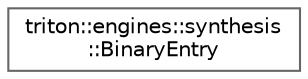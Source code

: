 digraph "Graphical Class Hierarchy"
{
 // LATEX_PDF_SIZE
  bgcolor="transparent";
  edge [fontname=Helvetica,fontsize=10,labelfontname=Helvetica,labelfontsize=10];
  node [fontname=Helvetica,fontsize=10,shape=box,height=0.2,width=0.4];
  rankdir="LR";
  Node0 [label="triton::engines::synthesis\l::BinaryEntry",height=0.2,width=0.4,color="grey40", fillcolor="white", style="filled",URL="$classtriton_1_1engines_1_1synthesis_1_1BinaryEntry.html",tooltip="Entry of the oracle table for binary operators synthesis."];
}
